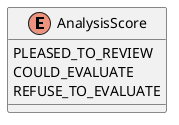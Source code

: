 @startuml

enum AnalysisScore {
    PLEASED_TO_REVIEW
    COULD_EVALUATE
    REFUSE_TO_EVALUATE
}

@enduml
